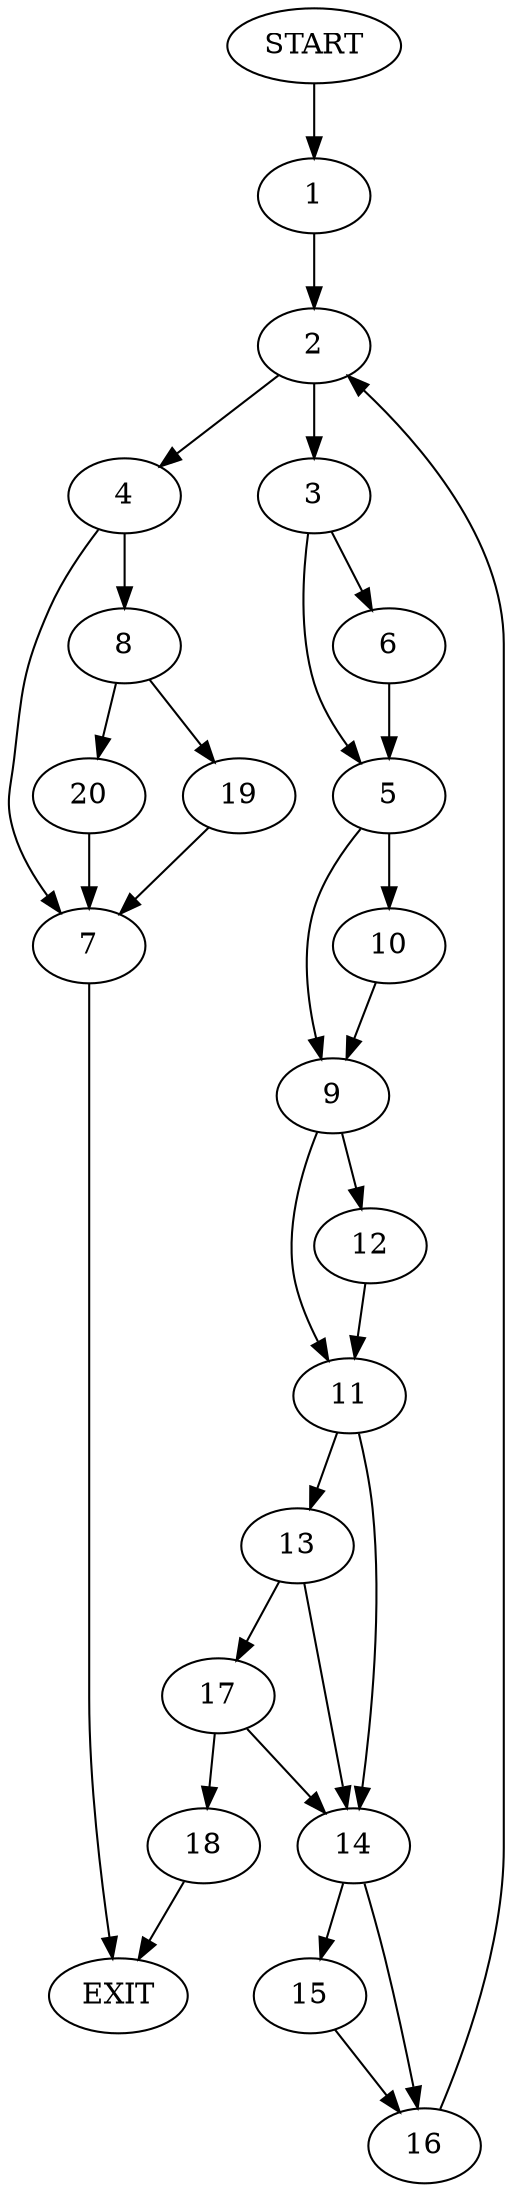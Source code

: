 digraph {
0 [label="START"]
21 [label="EXIT"]
0 -> 1
1 -> 2
2 -> 3
2 -> 4
3 -> 5
3 -> 6
4 -> 7
4 -> 8
6 -> 5
5 -> 9
5 -> 10
10 -> 9
9 -> 11
9 -> 12
11 -> 13
11 -> 14
12 -> 11
14 -> 15
14 -> 16
13 -> 14
13 -> 17
17 -> 14
17 -> 18
18 -> 21
15 -> 16
16 -> 2
7 -> 21
8 -> 19
8 -> 20
20 -> 7
19 -> 7
}
